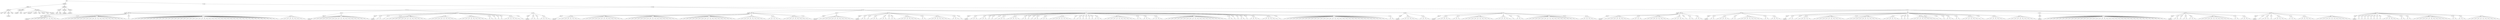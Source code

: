 digraph Tree {
	"t0" [label = "TEI"];
	"t1" [label = "teiHeader"];
	"t2" [label = "fileDesc"];
	"t3" [label = "titleStmt"];
	"t4" [label = "title"];
	"t5" [label = "title"];
	"t6" [label = "author"];
	"t7" [label = "surname"];
	"t8" [label = "date"];
	"t9" [label = "publicationStmt"];
	"t10" [label = "authority"];
	"t11" [label = "idno"];
	"t12" [label = "sourceDesc"];
	"t13" [label = "genre"];
	"t14" [label = "inspiration"];
	"t15" [label = "structure"];
	"t16" [label = "type"];
	"t17" [label = "periode"];
	"t18" [label = "taille"];
	"t19" [label = "permalien"];
	"t20" [label = "profileDesc"];
	"t21" [label = "creation"];
	"t22" [label = "date"];
	"t23" [label = "date"];
	"t24" [label = "langUsage"];
	"t25" [label = "language"];
	"t26" [label = "textClass"];
	"t27" [label = "keywords"];
	"t28" [label = "term"];
	"t29" [label = "text"];
	"t30" [label = "body"];
	"t31" [label = "div1"];
	"t32" [label = "head"];
	"t33" [label = "div2"];
	"t34" [label = "head"];
	"t35" [label = "listPerson"];
	"t36" [label = "sp"];
	"t37" [label = "l"];
	"t38" [label = "l"];
	"t39" [label = "l"];
	"t40" [label = "l"];
	"t41" [label = "l"];
	"t42" [label = "l"];
	"t43" [label = "l"];
	"t44" [label = "l"];
	"t45" [label = "l"];
	"t46" [label = "l"];
	"t47" [label = "sp"];
	"t48" [label = "l"];
	"t49" [label = "sp"];
	"t50" [label = "l"];
	"t51" [label = "l"];
	"t52" [label = "l"];
	"t53" [label = "l"];
	"t54" [label = "l"];
	"t55" [label = "l"];
	"t56" [label = "l"];
	"t57" [label = "l"];
	"t58" [label = "l"];
	"t59" [label = "l"];
	"t60" [label = "l"];
	"t61" [label = "l"];
	"t62" [label = "l"];
	"t63" [label = "l"];
	"t64" [label = "l"];
	"t65" [label = "l"];
	"t66" [label = "l"];
	"t67" [label = "l"];
	"t68" [label = "l"];
	"t69" [label = "l"];
	"t70" [label = "l"];
	"t71" [label = "sp"];
	"t72" [label = "l"];
	"t73" [label = "sp"];
	"t74" [label = "l"];
	"t75" [label = "l"];
	"t76" [label = "l"];
	"t77" [label = "l"];
	"t78" [label = "l"];
	"t79" [label = "l"];
	"t80" [label = "l"];
	"t81" [label = "l"];
	"t82" [label = "l"];
	"t83" [label = "l"];
	"t84" [label = "l"];
	"t85" [label = "l"];
	"t86" [label = "l"];
	"t87" [label = "l"];
	"t88" [label = "l"];
	"t89" [label = "l"];
	"t90" [label = "l"];
	"t91" [label = "l"];
	"t92" [label = "l"];
	"t93" [label = "l"];
	"t94" [label = "l"];
	"t95" [label = "l"];
	"t96" [label = "l"];
	"t97" [label = "l"];
	"t98" [label = "l"];
	"t99" [label = "l"];
	"t100" [label = "l"];
	"t101" [label = "l"];
	"t102" [label = "l"];
	"t103" [label = "l"];
	"t104" [label = "l"];
	"t105" [label = "l"];
	"t106" [label = "l"];
	"t107" [label = "l"];
	"t108" [label = "l"];
	"t109" [label = "l"];
	"t110" [label = "l"];
	"t111" [label = "l"];
	"t112" [label = "l"];
	"t113" [label = "l"];
	"t114" [label = "l"];
	"t115" [label = "l"];
	"t116" [label = "l"];
	"t117" [label = "l"];
	"t118" [label = "l"];
	"t119" [label = "l"];
	"t120" [label = "l"];
	"t121" [label = "l"];
	"t122" [label = "l"];
	"t123" [label = "sp"];
	"t124" [label = "l"];
	"t125" [label = "l"];
	"t126" [label = "l"];
	"t127" [label = "l"];
	"t128" [label = "l"];
	"t129" [label = "l"];
	"t130" [label = "l"];
	"t131" [label = "l"];
	"t132" [label = "l"];
	"t133" [label = "div2"];
	"t134" [label = "head"];
	"t135" [label = "listPerson"];
	"t136" [label = "sp"];
	"t137" [label = "l"];
	"t138" [label = "l"];
	"t139" [label = "l"];
	"t140" [label = "l"];
	"t141" [label = "l"];
	"t142" [label = "l"];
	"t143" [label = "l"];
	"t144" [label = "l"];
	"t145" [label = "l"];
	"t146" [label = "l"];
	"t147" [label = "l"];
	"t148" [label = "l"];
	"t149" [label = "l"];
	"t150" [label = "l"];
	"t151" [label = "l"];
	"t152" [label = "l"];
	"t153" [label = "l"];
	"t154" [label = "l"];
	"t155" [label = "l"];
	"t156" [label = "div2"];
	"t157" [label = "head"];
	"t158" [label = "listPerson"];
	"t159" [label = "sp"];
	"t160" [label = "l"];
	"t161" [label = "l"];
	"t162" [label = "sp"];
	"t163" [label = "l"];
	"t164" [label = "sp"];
	"t165" [label = "l"];
	"t166" [label = "sp"];
	"t167" [label = "l"];
	"t168" [label = "l"];
	"t169" [label = "l"];
	"t170" [label = "l"];
	"t171" [label = "l"];
	"t172" [label = "l"];
	"t173" [label = "l"];
	"t174" [label = "l"];
	"t175" [label = "l"];
	"t176" [label = "l"];
	"t177" [label = "l"];
	"t178" [label = "l"];
	"t179" [label = "l"];
	"t180" [label = "sp"];
	"t181" [label = "l"];
	"t182" [label = "l"];
	"t183" [label = "l"];
	"t184" [label = "l"];
	"t185" [label = "l"];
	"t186" [label = "l"];
	"t187" [label = "l"];
	"t188" [label = "l"];
	"t189" [label = "l"];
	"t190" [label = "l"];
	"t191" [label = "sp"];
	"t192" [label = "l"];
	"t193" [label = "l"];
	"t194" [label = "l"];
	"t195" [label = "l"];
	"t196" [label = "l"];
	"t197" [label = "l"];
	"t198" [label = "l"];
	"t199" [label = "l"];
	"t200" [label = "l"];
	"t201" [label = "l"];
	"t202" [label = "sp"];
	"t203" [label = "l"];
	"t204" [label = "l"];
	"t205" [label = "sp"];
	"t206" [label = "l"];
	"t207" [label = "sp"];
	"t208" [label = "l"];
	"t209" [label = "sp"];
	"t210" [label = "l"];
	"t211" [label = "sp"];
	"t212" [label = "l"];
	"t213" [label = "l"];
	"t214" [label = "l"];
	"t215" [label = "l"];
	"t216" [label = "l"];
	"t217" [label = "l"];
	"t218" [label = "sp"];
	"t219" [label = "l"];
	"t220" [label = "div2"];
	"t221" [label = "head"];
	"t222" [label = "listPerson"];
	"t223" [label = "sp"];
	"t224" [label = "l"];
	"t225" [label = "l"];
	"t226" [label = "sp"];
	"t227" [label = "l"];
	"t228" [label = "sp"];
	"t229" [label = "l"];
	"t230" [label = "l"];
	"t231" [label = "l"];
	"t232" [label = "l"];
	"t233" [label = "div1"];
	"t234" [label = "head"];
	"t235" [label = "div2"];
	"t236" [label = "head"];
	"t237" [label = "listPerson"];
	"t238" [label = "sp"];
	"t239" [label = "l"];
	"t240" [label = "l"];
	"t241" [label = "l"];
	"t242" [label = "l"];
	"t243" [label = "l"];
	"t244" [label = "l"];
	"t245" [label = "l"];
	"t246" [label = "l"];
	"t247" [label = "sp"];
	"t248" [label = "l"];
	"t249" [label = "l"];
	"t250" [label = "l"];
	"t251" [label = "l"];
	"t252" [label = "l"];
	"t253" [label = "l"];
	"t254" [label = "l"];
	"t255" [label = "l"];
	"t256" [label = "l"];
	"t257" [label = "l"];
	"t258" [label = "l"];
	"t259" [label = "l"];
	"t260" [label = "l"];
	"t261" [label = "l"];
	"t262" [label = "sp"];
	"t263" [label = "l"];
	"t264" [label = "l"];
	"t265" [label = "l"];
	"t266" [label = "l"];
	"t267" [label = "l"];
	"t268" [label = "l"];
	"t269" [label = "l"];
	"t270" [label = "l"];
	"t271" [label = "l"];
	"t272" [label = "l"];
	"t273" [label = "l"];
	"t274" [label = "l"];
	"t275" [label = "l"];
	"t276" [label = "l"];
	"t277" [label = "l"];
	"t278" [label = "l"];
	"t279" [label = "l"];
	"t280" [label = "l"];
	"t281" [label = "sp"];
	"t282" [label = "l"];
	"t283" [label = "l"];
	"t284" [label = "l"];
	"t285" [label = "l"];
	"t286" [label = "l"];
	"t287" [label = "l"];
	"t288" [label = "l"];
	"t289" [label = "l"];
	"t290" [label = "l"];
	"t291" [label = "l"];
	"t292" [label = "l"];
	"t293" [label = "l"];
	"t294" [label = "l"];
	"t295" [label = "l"];
	"t296" [label = "l"];
	"t297" [label = "l"];
	"t298" [label = "l"];
	"t299" [label = "l"];
	"t300" [label = "l"];
	"t301" [label = "sp"];
	"t302" [label = "l"];
	"t303" [label = "l"];
	"t304" [label = "l"];
	"t305" [label = "l"];
	"t306" [label = "l"];
	"t307" [label = "l"];
	"t308" [label = "l"];
	"t309" [label = "l"];
	"t310" [label = "l"];
	"t311" [label = "l"];
	"t312" [label = "sp"];
	"t313" [label = "l"];
	"t314" [label = "l"];
	"t315" [label = "l"];
	"t316" [label = "l"];
	"t317" [label = "l"];
	"t318" [label = "sp"];
	"t319" [label = "l"];
	"t320" [label = "l"];
	"t321" [label = "l"];
	"t322" [label = "l"];
	"t323" [label = "l"];
	"t324" [label = "l"];
	"t325" [label = "l"];
	"t326" [label = "l"];
	"t327" [label = "l"];
	"t328" [label = "sp"];
	"t329" [label = "l"];
	"t330" [label = "div2"];
	"t331" [label = "head"];
	"t332" [label = "listPerson"];
	"t333" [label = "sp"];
	"t334" [label = "l"];
	"t335" [label = "l"];
	"t336" [label = "l"];
	"t337" [label = "l"];
	"t338" [label = "l"];
	"t339" [label = "l"];
	"t340" [label = "l"];
	"t341" [label = "l"];
	"t342" [label = "l"];
	"t343" [label = "l"];
	"t344" [label = "l"];
	"t345" [label = "l"];
	"t346" [label = "div2"];
	"t347" [label = "head"];
	"t348" [label = "listPerson"];
	"t349" [label = "sp"];
	"t350" [label = "l"];
	"t351" [label = "l"];
	"t352" [label = "sp"];
	"t353" [label = "l"];
	"t354" [label = "sp"];
	"t355" [label = "l"];
	"t356" [label = "l"];
	"t357" [label = "l"];
	"t358" [label = "sp"];
	"t359" [label = "l"];
	"t360" [label = "l"];
	"t361" [label = "l"];
	"t362" [label = "sp"];
	"t363" [label = "l"];
	"t364" [label = "sp"];
	"t365" [label = "l"];
	"t366" [label = "l"];
	"t367" [label = "sp"];
	"t368" [label = "l"];
	"t369" [label = "l"];
	"t370" [label = "l"];
	"t371" [label = "l"];
	"t372" [label = "l"];
	"t373" [label = "l"];
	"t374" [label = "l"];
	"t375" [label = "l"];
	"t376" [label = "sp"];
	"t377" [label = "l"];
	"t378" [label = "l"];
	"t379" [label = "sp"];
	"t380" [label = "l"];
	"t381" [label = "l"];
	"t382" [label = "l"];
	"t383" [label = "l"];
	"t384" [label = "l"];
	"t385" [label = "l"];
	"t386" [label = "l"];
	"t387" [label = "l"];
	"t388" [label = "sp"];
	"t389" [label = "l"];
	"t390" [label = "l"];
	"t391" [label = "l"];
	"t392" [label = "sp"];
	"t393" [label = "l"];
	"t394" [label = "div2"];
	"t395" [label = "head"];
	"t396" [label = "listPerson"];
	"t397" [label = "sp"];
	"t398" [label = "l"];
	"t399" [label = "l"];
	"t400" [label = "l"];
	"t401" [label = "sp"];
	"t402" [label = "l"];
	"t403" [label = "l"];
	"t404" [label = "l"];
	"t405" [label = "sp"];
	"t406" [label = "l"];
	"t407" [label = "sp"];
	"t408" [label = "l"];
	"t409" [label = "sp"];
	"t410" [label = "l"];
	"t411" [label = "sp"];
	"t412" [label = "l"];
	"t413" [label = "l"];
	"t414" [label = "l"];
	"t415" [label = "sp"];
	"t416" [label = "l"];
	"t417" [label = "l"];
	"t418" [label = "l"];
	"t419" [label = "l"];
	"t420" [label = "l"];
	"t421" [label = "sp"];
	"t422" [label = "l"];
	"t423" [label = "l"];
	"t424" [label = "sp"];
	"t425" [label = "l"];
	"t426" [label = "sp"];
	"t427" [label = "l"];
	"t428" [label = "sp"];
	"t429" [label = "l"];
	"t430" [label = "l"];
	"t431" [label = "sp"];
	"t432" [label = "l"];
	"t433" [label = "l"];
	"t434" [label = "l"];
	"t435" [label = "sp"];
	"t436" [label = "l"];
	"t437" [label = "l"];
	"t438" [label = "l"];
	"t439" [label = "l"];
	"t440" [label = "l"];
	"t441" [label = "l"];
	"t442" [label = "l"];
	"t443" [label = "l"];
	"t444" [label = "sp"];
	"t445" [label = "l"];
	"t446" [label = "sp"];
	"t447" [label = "l"];
	"t448" [label = "l"];
	"t449" [label = "sp"];
	"t450" [label = "l"];
	"t451" [label = "sp"];
	"t452" [label = "l"];
	"t453" [label = "sp"];
	"t454" [label = "l"];
	"t455" [label = "sp"];
	"t456" [label = "l"];
	"t457" [label = "sp"];
	"t458" [label = "l"];
	"t459" [label = "l"];
	"t460" [label = "l"];
	"t461" [label = "sp"];
	"t462" [label = "l"];
	"t463" [label = "l"];
	"t464" [label = "l"];
	"t465" [label = "l"];
	"t466" [label = "l"];
	"t467" [label = "l"];
	"t468" [label = "l"];
	"t469" [label = "l"];
	"t470" [label = "l"];
	"t471" [label = "l"];
	"t472" [label = "l"];
	"t473" [label = "sp"];
	"t474" [label = "l"];
	"t475" [label = "l"];
	"t476" [label = "sp"];
	"t477" [label = "l"];
	"t478" [label = "l"];
	"t479" [label = "l"];
	"t480" [label = "sp"];
	"t481" [label = "l"];
	"t482" [label = "l"];
	"t483" [label = "l"];
	"t484" [label = "l"];
	"t485" [label = "sp"];
	"t486" [label = "l"];
	"t487" [label = "l"];
	"t488" [label = "l"];
	"t489" [label = "l"];
	"t490" [label = "l"];
	"t491" [label = "l"];
	"t492" [label = "l"];
	"t493" [label = "l"];
	"t494" [label = "l"];
	"t495" [label = "l"];
	"t496" [label = "l"];
	"t497" [label = "l"];
	"t498" [label = "l"];
	"t499" [label = "l"];
	"t500" [label = "l"];
	"t501" [label = "l"];
	"t502" [label = "l"];
	"t503" [label = "l"];
	"t504" [label = "l"];
	"t505" [label = "l"];
	"t506" [label = "l"];
	"t507" [label = "sp"];
	"t508" [label = "l"];
	"t509" [label = "l"];
	"t510" [label = "sp"];
	"t511" [label = "l"];
	"t512" [label = "sp"];
	"t513" [label = "l"];
	"t514" [label = "sp"];
	"t515" [label = "l"];
	"t516" [label = "l"];
	"t517" [label = "sp"];
	"t518" [label = "l"];
	"t519" [label = "sp"];
	"t520" [label = "l"];
	"t521" [label = "l"];
	"t522" [label = "l"];
	"t523" [label = "l"];
	"t524" [label = "sp"];
	"t525" [label = "l"];
	"t526" [label = "l"];
	"t527" [label = "l"];
	"t528" [label = "l"];
	"t529" [label = "l"];
	"t530" [label = "l"];
	"t531" [label = "sp"];
	"t532" [label = "l"];
	"t533" [label = "sp"];
	"t534" [label = "l"];
	"t535" [label = "l"];
	"t536" [label = "l"];
	"t537" [label = "l"];
	"t538" [label = "l"];
	"t539" [label = "l"];
	"t540" [label = "l"];
	"t541" [label = "l"];
	"t542" [label = "l"];
	"t543" [label = "l"];
	"t544" [label = "l"];
	"t545" [label = "l"];
	"t546" [label = "l"];
	"t547" [label = "l"];
	"t548" [label = "l"];
	"t549" [label = "l"];
	"t550" [label = "l"];
	"t551" [label = "l"];
	"t552" [label = "l"];
	"t553" [label = "l"];
	"t554" [label = "l"];
	"t555" [label = "l"];
	"t556" [label = "l"];
	"t557" [label = "l"];
	"t558" [label = "l"];
	"t559" [label = "l"];
	"t560" [label = "l"];
	"t561" [label = "l"];
	"t562" [label = "l"];
	"t563" [label = "l"];
	"t564" [label = "l"];
	"t565" [label = "l"];
	"t566" [label = "l"];
	"t567" [label = "l"];
	"t568" [label = "l"];
	"t569" [label = "sp"];
	"t570" [label = "l"];
	"t571" [label = "l"];
	"t572" [label = "div2"];
	"t573" [label = "head"];
	"t574" [label = "listPerson"];
	"t575" [label = "sp"];
	"t576" [label = "l"];
	"t577" [label = "l"];
	"t578" [label = "l"];
	"t579" [label = "l"];
	"t580" [label = "l"];
	"t581" [label = "l"];
	"t582" [label = "sp"];
	"t583" [label = "l"];
	"t584" [label = "l"];
	"t585" [label = "l"];
	"t586" [label = "l"];
	"t587" [label = "div2"];
	"t588" [label = "head"];
	"t589" [label = "listPerson"];
	"t590" [label = "sp"];
	"t591" [label = "l"];
	"t592" [label = "l"];
	"t593" [label = "l"];
	"t594" [label = "l"];
	"t595" [label = "l"];
	"t596" [label = "sp"];
	"t597" [label = "l"];
	"t598" [label = "l"];
	"t599" [label = "l"];
	"t600" [label = "sp"];
	"t601" [label = "l"];
	"t602" [label = "l"];
	"t603" [label = "l"];
	"t604" [label = "l"];
	"t605" [label = "l"];
	"t606" [label = "l"];
	"t607" [label = "l"];
	"t608" [label = "l"];
	"t609" [label = "l"];
	"t610" [label = "l"];
	"t611" [label = "l"];
	"t612" [label = "sp"];
	"t613" [label = "l"];
	"t614" [label = "l"];
	"t615" [label = "l"];
	"t616" [label = "l"];
	"t617" [label = "l"];
	"t618" [label = "l"];
	"t619" [label = "sp"];
	"t620" [label = "l"];
	"t621" [label = "sp"];
	"t622" [label = "l"];
	"t623" [label = "l"];
	"t624" [label = "l"];
	"t625" [label = "sp"];
	"t626" [label = "l"];
	"t627" [label = "l"];
	"t628" [label = "l"];
	"t629" [label = "l"];
	"t630" [label = "l"];
	"t631" [label = "l"];
	"t632" [label = "l"];
	"t633" [label = "l"];
	"t634" [label = "l"];
	"t635" [label = "l"];
	"t636" [label = "l"];
	"t637" [label = "l"];
	"t638" [label = "l"];
	"t639" [label = "l"];
	"t640" [label = "l"];
	"t641" [label = "l"];
	"t642" [label = "l"];
	"t643" [label = "sp"];
	"t644" [label = "l"];
	"t645" [label = "sp"];
	"t646" [label = "l"];
	"t647" [label = "l"];
	"t648" [label = "l"];
	"t649" [label = "l"];
	"t650" [label = "l"];
	"t651" [label = "l"];
	"t652" [label = "div1"];
	"t653" [label = "head"];
	"t654" [label = "div2"];
	"t655" [label = "head"];
	"t656" [label = "listPerson"];
	"t657" [label = "sp"];
	"t658" [label = "l"];
	"t659" [label = "l"];
	"t660" [label = "l"];
	"t661" [label = "l"];
	"t662" [label = "l"];
	"t663" [label = "l"];
	"t664" [label = "l"];
	"t665" [label = "l"];
	"t666" [label = "l"];
	"t667" [label = "sp"];
	"t668" [label = "l"];
	"t669" [label = "l"];
	"t670" [label = "l"];
	"t671" [label = "l"];
	"t672" [label = "sp"];
	"t673" [label = "l"];
	"t674" [label = "l"];
	"t675" [label = "l"];
	"t676" [label = "l"];
	"t677" [label = "l"];
	"t678" [label = "l"];
	"t679" [label = "l"];
	"t680" [label = "l"];
	"t681" [label = "l"];
	"t682" [label = "sp"];
	"t683" [label = "l"];
	"t684" [label = "l"];
	"t685" [label = "l"];
	"t686" [label = "l"];
	"t687" [label = "l"];
	"t688" [label = "sp"];
	"t689" [label = "l"];
	"t690" [label = "sp"];
	"t691" [label = "l"];
	"t692" [label = "l"];
	"t693" [label = "sp"];
	"t694" [label = "l"];
	"t695" [label = "l"];
	"t696" [label = "l"];
	"t697" [label = "div2"];
	"t698" [label = "head"];
	"t699" [label = "listPerson"];
	"t700" [label = "sp"];
	"t701" [label = "l"];
	"t702" [label = "l"];
	"t703" [label = "sp"];
	"t704" [label = "l"];
	"t705" [label = "l"];
	"t706" [label = "l"];
	"t707" [label = "l"];
	"t708" [label = "l"];
	"t709" [label = "sp"];
	"t710" [label = "l"];
	"t711" [label = "l"];
	"t712" [label = "sp"];
	"t713" [label = "l"];
	"t714" [label = "l"];
	"t715" [label = "l"];
	"t716" [label = "l"];
	"t717" [label = "l"];
	"t718" [label = "l"];
	"t719" [label = "l"];
	"t720" [label = "l"];
	"t721" [label = "l"];
	"t722" [label = "sp"];
	"t723" [label = "l"];
	"t724" [label = "l"];
	"t725" [label = "sp"];
	"t726" [label = "l"];
	"t727" [label = "l"];
	"t728" [label = "l"];
	"t729" [label = "l"];
	"t730" [label = "div2"];
	"t731" [label = "head"];
	"t732" [label = "listPerson"];
	"t733" [label = "sp"];
	"t734" [label = "l"];
	"t735" [label = "l"];
	"t736" [label = "sp"];
	"t737" [label = "l"];
	"t738" [label = "sp"];
	"t739" [label = "l"];
	"t740" [label = "l"];
	"t741" [label = "l"];
	"t742" [label = "l"];
	"t743" [label = "l"];
	"t744" [label = "sp"];
	"t745" [label = "l"];
	"t746" [label = "l"];
	"t747" [label = "l"];
	"t748" [label = "l"];
	"t749" [label = "l"];
	"t750" [label = "l"];
	"t751" [label = "l"];
	"t752" [label = "l"];
	"t753" [label = "l"];
	"t754" [label = "l"];
	"t755" [label = "l"];
	"t756" [label = "sp"];
	"t757" [label = "l"];
	"t758" [label = "sp"];
	"t759" [label = "l"];
	"t760" [label = "l"];
	"t761" [label = "l"];
	"t762" [label = "l"];
	"t763" [label = "l"];
	"t764" [label = "l"];
	"t765" [label = "l"];
	"t766" [label = "l"];
	"t767" [label = "l"];
	"t768" [label = "l"];
	"t769" [label = "l"];
	"t770" [label = "sp"];
	"t771" [label = "l"];
	"t772" [label = "l"];
	"t773" [label = "l"];
	"t774" [label = "l"];
	"t775" [label = "l"];
	"t776" [label = "l"];
	"t777" [label = "sp"];
	"t778" [label = "l"];
	"t779" [label = "sp"];
	"t780" [label = "l"];
	"t781" [label = "sp"];
	"t782" [label = "l"];
	"t783" [label = "sp"];
	"t784" [label = "l"];
	"t785" [label = "l"];
	"t786" [label = "l"];
	"t787" [label = "l"];
	"t788" [label = "l"];
	"t789" [label = "l"];
	"t790" [label = "l"];
	"t791" [label = "l"];
	"t792" [label = "l"];
	"t793" [label = "sp"];
	"t794" [label = "l"];
	"t795" [label = "sp"];
	"t796" [label = "l"];
	"t797" [label = "sp"];
	"t798" [label = "l"];
	"t799" [label = "sp"];
	"t800" [label = "l"];
	"t801" [label = "l"];
	"t802" [label = "l"];
	"t803" [label = "sp"];
	"t804" [label = "l"];
	"t805" [label = "l"];
	"t806" [label = "sp"];
	"t807" [label = "l"];
	"t808" [label = "l"];
	"t809" [label = "l"];
	"t810" [label = "l"];
	"t811" [label = "l"];
	"t812" [label = "l"];
	"t813" [label = "l"];
	"t814" [label = "sp"];
	"t815" [label = "l"];
	"t816" [label = "sp"];
	"t817" [label = "l"];
	"t818" [label = "l"];
	"t819" [label = "l"];
	"t820" [label = "l"];
	"t821" [label = "l"];
	"t822" [label = "l"];
	"t823" [label = "l"];
	"t824" [label = "sp"];
	"t825" [label = "l"];
	"t826" [label = "l"];
	"t827" [label = "l"];
	"t828" [label = "l"];
	"t829" [label = "l"];
	"t830" [label = "l"];
	"t831" [label = "l"];
	"t832" [label = "l"];
	"t833" [label = "l"];
	"t834" [label = "l"];
	"t835" [label = "div2"];
	"t836" [label = "head"];
	"t837" [label = "listPerson"];
	"t838" [label = "sp"];
	"t839" [label = "l"];
	"t840" [label = "l"];
	"t841" [label = "l"];
	"t842" [label = "l"];
	"t843" [label = "l"];
	"t844" [label = "l"];
	"t845" [label = "l"];
	"t846" [label = "l"];
	"t847" [label = "l"];
	"t848" [label = "l"];
	"t849" [label = "l"];
	"t850" [label = "l"];
	"t851" [label = "l"];
	"t852" [label = "l"];
	"t853" [label = "l"];
	"t854" [label = "l"];
	"t855" [label = "l"];
	"t856" [label = "l"];
	"t857" [label = "l"];
	"t858" [label = "l"];
	"t859" [label = "l"];
	"t860" [label = "l"];
	"t861" [label = "l"];
	"t862" [label = "l"];
	"t863" [label = "l"];
	"t864" [label = "l"];
	"t865" [label = "l"];
	"t866" [label = "l"];
	"t867" [label = "l"];
	"t868" [label = "l"];
	"t869" [label = "l"];
	"t870" [label = "l"];
	"t871" [label = "l"];
	"t872" [label = "l"];
	"t873" [label = "l"];
	"t874" [label = "l"];
	"t875" [label = "l"];
	"t876" [label = "l"];
	"t877" [label = "l"];
	"t878" [label = "l"];
	"t879" [label = "l"];
	"t880" [label = "div2"];
	"t881" [label = "head"];
	"t882" [label = "listPerson"];
	"t883" [label = "sp"];
	"t884" [label = "l"];
	"t885" [label = "l"];
	"t886" [label = "sp"];
	"t887" [label = "l"];
	"t888" [label = "sp"];
	"t889" [label = "l"];
	"t890" [label = "l"];
	"t891" [label = "sp"];
	"t892" [label = "l"];
	"t893" [label = "l"];
	"t894" [label = "l"];
	"t895" [label = "sp"];
	"t896" [label = "l"];
	"t897" [label = "l"];
	"t898" [label = "l"];
	"t899" [label = "l"];
	"t900" [label = "l"];
	"t901" [label = "l"];
	"t902" [label = "l"];
	"t903" [label = "l"];
	"t904" [label = "l"];
	"t905" [label = "l"];
	"t906" [label = "l"];
	"t907" [label = "l"];
	"t908" [label = "sp"];
	"t909" [label = "l"];
	"t910" [label = "l"];
	"t911" [label = "sp"];
	"t912" [label = "l"];
	"t913" [label = "l"];
	"t914" [label = "l"];
	"t915" [label = "l"];
	"t916" [label = "div2"];
	"t917" [label = "head"];
	"t918" [label = "listPerson"];
	"t919" [label = "sp"];
	"t920" [label = "l"];
	"t921" [label = "sp"];
	"t922" [label = "l"];
	"t923" [label = "l"];
	"t924" [label = "l"];
	"t925" [label = "sp"];
	"t926" [label = "l"];
	"t927" [label = "sp"];
	"t928" [label = "l"];
	"t929" [label = "l"];
	"t930" [label = "l"];
	"t931" [label = "l"];
	"t932" [label = "l"];
	"t933" [label = "sp"];
	"t934" [label = "l"];
	"t935" [label = "l"];
	"t936" [label = "l"];
	"t937" [label = "sp"];
	"t938" [label = "l"];
	"t939" [label = "l"];
	"t940" [label = "l"];
	"t941" [label = "l"];
	"t942" [label = "l"];
	"t943" [label = "l"];
	"t944" [label = "sp"];
	"t945" [label = "l"];
	"t946" [label = "l"];
	"t947" [label = "l"];
	"t948" [label = "l"];
	"t949" [label = "l"];
	"t950" [label = "l"];
	"t951" [label = "l"];
	"t952" [label = "l"];
	"t953" [label = "l"];
	"t954" [label = "l"];
	"t955" [label = "l"];
	"t956" [label = "l"];
	"t957" [label = "div2"];
	"t958" [label = "head"];
	"t959" [label = "listPerson"];
	"t960" [label = "sp"];
	"t961" [label = "l"];
	"t962" [label = "sp"];
	"t963" [label = "l"];
	"t964" [label = "sp"];
	"t965" [label = "l"];
	"t966" [label = "sp"];
	"t967" [label = "l"];
	"t968" [label = "sp"];
	"t969" [label = "l"];
	"t970" [label = "sp"];
	"t971" [label = "l"];
	"t972" [label = "sp"];
	"t973" [label = "l"];
	"t974" [label = "sp"];
	"t975" [label = "l"];
	"t976" [label = "sp"];
	"t977" [label = "l"];
	"t978" [label = "l"];
	"t979" [label = "l"];
	"t980" [label = "l"];
	"t981" [label = "l"];
	"t982" [label = "l"];
	"t983" [label = "sp"];
	"t984" [label = "l"];
	"t985" [label = "l"];
	"t986" [label = "sp"];
	"t987" [label = "l"];
	"t988" [label = "l"];
	"t989" [label = "sp"];
	"t990" [label = "l"];
	"t991" [label = "l"];
	"t992" [label = "l"];
	"t993" [label = "l"];
	"t994" [label = "l"];
	"t995" [label = "l"];
	"t996" [label = "l"];
	"t997" [label = "l"];
	"t998" [label = "l"];
	"t999" [label = "l"];
	"t1000" [label = "l"];
	"t1001" [label = "l"];
	"t1002" [label = "l"];
	"t1003" [label = "sp"];
	"t1004" [label = "l"];
	"t1005" [label = "l"];
	"t1006" [label = "sp"];
	"t1007" [label = "l"];
	"t1008" [label = "l"];
	"t1009" [label = "l"];
	"t1010" [label = "sp"];
	"t1011" [label = "l"];
	"t1012" [label = "l"];
	"t1013" [label = "l"];
	"t1014" [label = "l"];
	"t1015" [label = "l"];
	"t1016" [label = "l"];
	"t1017" [label = "l"];
	"t1018" [label = "l"];
	"t1019" [label = "l"];
	"t1020" [label = "l"];
	"t1021" [label = "l"];
	"t0" -> "t1";
	"t1" -> "t2";
	"t2" -> "t3";
	"t3" -> "t4";
	"t3" -> "t5";
	"t3" -> "t6";
	"t6" -> "t7";
	"t3" -> "t8";
	"t2" -> "t9";
	"t9" -> "t10";
	"t9" -> "t11";
	"t2" -> "t12";
	"t12" -> "t13";
	"t12" -> "t14";
	"t12" -> "t15";
	"t12" -> "t16";
	"t12" -> "t17";
	"t12" -> "t18";
	"t12" -> "t19";
	"t1" -> "t20";
	"t20" -> "t21";
	"t21" -> "t22";
	"t21" -> "t23";
	"t20" -> "t24";
	"t24" -> "t25";
	"t20" -> "t26";
	"t26" -> "t27";
	"t27" -> "t28";
	"t0" -> "t29";
	"t29" -> "t30";
	"t30" -> "t31";
	"t31" -> "t32";
	"t31" -> "t33";
	"t33" -> "t34";
	"t34" -> "t35";
	"t33" -> "t36";
	"t36" -> "t37";
	"t36" -> "t38";
	"t36" -> "t39";
	"t36" -> "t40";
	"t36" -> "t41";
	"t36" -> "t42";
	"t36" -> "t43";
	"t36" -> "t44";
	"t36" -> "t45";
	"t36" -> "t46";
	"t33" -> "t47";
	"t47" -> "t48";
	"t33" -> "t49";
	"t49" -> "t50";
	"t49" -> "t51";
	"t49" -> "t52";
	"t49" -> "t53";
	"t49" -> "t54";
	"t49" -> "t55";
	"t49" -> "t56";
	"t49" -> "t57";
	"t49" -> "t58";
	"t49" -> "t59";
	"t49" -> "t60";
	"t49" -> "t61";
	"t49" -> "t62";
	"t49" -> "t63";
	"t49" -> "t64";
	"t49" -> "t65";
	"t49" -> "t66";
	"t49" -> "t67";
	"t49" -> "t68";
	"t49" -> "t69";
	"t49" -> "t70";
	"t33" -> "t71";
	"t71" -> "t72";
	"t33" -> "t73";
	"t73" -> "t74";
	"t73" -> "t75";
	"t73" -> "t76";
	"t73" -> "t77";
	"t73" -> "t78";
	"t73" -> "t79";
	"t73" -> "t80";
	"t73" -> "t81";
	"t73" -> "t82";
	"t73" -> "t83";
	"t73" -> "t84";
	"t73" -> "t85";
	"t73" -> "t86";
	"t73" -> "t87";
	"t73" -> "t88";
	"t73" -> "t89";
	"t73" -> "t90";
	"t73" -> "t91";
	"t73" -> "t92";
	"t73" -> "t93";
	"t73" -> "t94";
	"t73" -> "t95";
	"t73" -> "t96";
	"t73" -> "t97";
	"t73" -> "t98";
	"t73" -> "t99";
	"t73" -> "t100";
	"t73" -> "t101";
	"t73" -> "t102";
	"t73" -> "t103";
	"t73" -> "t104";
	"t73" -> "t105";
	"t73" -> "t106";
	"t73" -> "t107";
	"t73" -> "t108";
	"t73" -> "t109";
	"t73" -> "t110";
	"t73" -> "t111";
	"t73" -> "t112";
	"t73" -> "t113";
	"t73" -> "t114";
	"t73" -> "t115";
	"t73" -> "t116";
	"t73" -> "t117";
	"t73" -> "t118";
	"t73" -> "t119";
	"t73" -> "t120";
	"t73" -> "t121";
	"t73" -> "t122";
	"t33" -> "t123";
	"t123" -> "t124";
	"t123" -> "t125";
	"t123" -> "t126";
	"t123" -> "t127";
	"t123" -> "t128";
	"t123" -> "t129";
	"t123" -> "t130";
	"t123" -> "t131";
	"t123" -> "t132";
	"t31" -> "t133";
	"t133" -> "t134";
	"t134" -> "t135";
	"t133" -> "t136";
	"t136" -> "t137";
	"t136" -> "t138";
	"t136" -> "t139";
	"t136" -> "t140";
	"t136" -> "t141";
	"t136" -> "t142";
	"t136" -> "t143";
	"t136" -> "t144";
	"t136" -> "t145";
	"t136" -> "t146";
	"t136" -> "t147";
	"t136" -> "t148";
	"t136" -> "t149";
	"t136" -> "t150";
	"t136" -> "t151";
	"t136" -> "t152";
	"t136" -> "t153";
	"t136" -> "t154";
	"t136" -> "t155";
	"t31" -> "t156";
	"t156" -> "t157";
	"t157" -> "t158";
	"t156" -> "t159";
	"t159" -> "t160";
	"t159" -> "t161";
	"t156" -> "t162";
	"t162" -> "t163";
	"t156" -> "t164";
	"t164" -> "t165";
	"t156" -> "t166";
	"t166" -> "t167";
	"t166" -> "t168";
	"t166" -> "t169";
	"t166" -> "t170";
	"t166" -> "t171";
	"t166" -> "t172";
	"t166" -> "t173";
	"t166" -> "t174";
	"t166" -> "t175";
	"t166" -> "t176";
	"t166" -> "t177";
	"t166" -> "t178";
	"t166" -> "t179";
	"t156" -> "t180";
	"t180" -> "t181";
	"t180" -> "t182";
	"t180" -> "t183";
	"t180" -> "t184";
	"t180" -> "t185";
	"t180" -> "t186";
	"t180" -> "t187";
	"t180" -> "t188";
	"t180" -> "t189";
	"t180" -> "t190";
	"t156" -> "t191";
	"t191" -> "t192";
	"t191" -> "t193";
	"t191" -> "t194";
	"t191" -> "t195";
	"t191" -> "t196";
	"t191" -> "t197";
	"t191" -> "t198";
	"t191" -> "t199";
	"t191" -> "t200";
	"t191" -> "t201";
	"t156" -> "t202";
	"t202" -> "t203";
	"t202" -> "t204";
	"t156" -> "t205";
	"t205" -> "t206";
	"t156" -> "t207";
	"t207" -> "t208";
	"t156" -> "t209";
	"t209" -> "t210";
	"t156" -> "t211";
	"t211" -> "t212";
	"t211" -> "t213";
	"t211" -> "t214";
	"t211" -> "t215";
	"t211" -> "t216";
	"t211" -> "t217";
	"t156" -> "t218";
	"t218" -> "t219";
	"t31" -> "t220";
	"t220" -> "t221";
	"t221" -> "t222";
	"t220" -> "t223";
	"t223" -> "t224";
	"t223" -> "t225";
	"t220" -> "t226";
	"t226" -> "t227";
	"t220" -> "t228";
	"t228" -> "t229";
	"t228" -> "t230";
	"t228" -> "t231";
	"t228" -> "t232";
	"t30" -> "t233";
	"t233" -> "t234";
	"t233" -> "t235";
	"t235" -> "t236";
	"t236" -> "t237";
	"t235" -> "t238";
	"t238" -> "t239";
	"t238" -> "t240";
	"t238" -> "t241";
	"t238" -> "t242";
	"t238" -> "t243";
	"t238" -> "t244";
	"t238" -> "t245";
	"t238" -> "t246";
	"t235" -> "t247";
	"t247" -> "t248";
	"t247" -> "t249";
	"t247" -> "t250";
	"t247" -> "t251";
	"t247" -> "t252";
	"t247" -> "t253";
	"t247" -> "t254";
	"t247" -> "t255";
	"t247" -> "t256";
	"t247" -> "t257";
	"t247" -> "t258";
	"t247" -> "t259";
	"t247" -> "t260";
	"t247" -> "t261";
	"t235" -> "t262";
	"t262" -> "t263";
	"t262" -> "t264";
	"t262" -> "t265";
	"t262" -> "t266";
	"t262" -> "t267";
	"t262" -> "t268";
	"t262" -> "t269";
	"t262" -> "t270";
	"t262" -> "t271";
	"t262" -> "t272";
	"t262" -> "t273";
	"t262" -> "t274";
	"t262" -> "t275";
	"t262" -> "t276";
	"t262" -> "t277";
	"t262" -> "t278";
	"t262" -> "t279";
	"t262" -> "t280";
	"t235" -> "t281";
	"t281" -> "t282";
	"t281" -> "t283";
	"t281" -> "t284";
	"t281" -> "t285";
	"t281" -> "t286";
	"t281" -> "t287";
	"t281" -> "t288";
	"t281" -> "t289";
	"t281" -> "t290";
	"t281" -> "t291";
	"t281" -> "t292";
	"t281" -> "t293";
	"t281" -> "t294";
	"t281" -> "t295";
	"t281" -> "t296";
	"t281" -> "t297";
	"t281" -> "t298";
	"t281" -> "t299";
	"t281" -> "t300";
	"t235" -> "t301";
	"t301" -> "t302";
	"t301" -> "t303";
	"t301" -> "t304";
	"t301" -> "t305";
	"t301" -> "t306";
	"t301" -> "t307";
	"t301" -> "t308";
	"t301" -> "t309";
	"t301" -> "t310";
	"t301" -> "t311";
	"t235" -> "t312";
	"t312" -> "t313";
	"t312" -> "t314";
	"t312" -> "t315";
	"t312" -> "t316";
	"t312" -> "t317";
	"t235" -> "t318";
	"t318" -> "t319";
	"t318" -> "t320";
	"t318" -> "t321";
	"t318" -> "t322";
	"t318" -> "t323";
	"t318" -> "t324";
	"t318" -> "t325";
	"t318" -> "t326";
	"t318" -> "t327";
	"t235" -> "t328";
	"t328" -> "t329";
	"t233" -> "t330";
	"t330" -> "t331";
	"t331" -> "t332";
	"t330" -> "t333";
	"t333" -> "t334";
	"t333" -> "t335";
	"t333" -> "t336";
	"t333" -> "t337";
	"t333" -> "t338";
	"t333" -> "t339";
	"t333" -> "t340";
	"t333" -> "t341";
	"t333" -> "t342";
	"t333" -> "t343";
	"t333" -> "t344";
	"t333" -> "t345";
	"t233" -> "t346";
	"t346" -> "t347";
	"t347" -> "t348";
	"t346" -> "t349";
	"t349" -> "t350";
	"t349" -> "t351";
	"t346" -> "t352";
	"t352" -> "t353";
	"t346" -> "t354";
	"t354" -> "t355";
	"t354" -> "t356";
	"t354" -> "t357";
	"t346" -> "t358";
	"t358" -> "t359";
	"t358" -> "t360";
	"t358" -> "t361";
	"t346" -> "t362";
	"t362" -> "t363";
	"t346" -> "t364";
	"t364" -> "t365";
	"t364" -> "t366";
	"t346" -> "t367";
	"t367" -> "t368";
	"t367" -> "t369";
	"t367" -> "t370";
	"t367" -> "t371";
	"t367" -> "t372";
	"t367" -> "t373";
	"t367" -> "t374";
	"t367" -> "t375";
	"t346" -> "t376";
	"t376" -> "t377";
	"t376" -> "t378";
	"t346" -> "t379";
	"t379" -> "t380";
	"t379" -> "t381";
	"t379" -> "t382";
	"t379" -> "t383";
	"t379" -> "t384";
	"t379" -> "t385";
	"t379" -> "t386";
	"t379" -> "t387";
	"t346" -> "t388";
	"t388" -> "t389";
	"t388" -> "t390";
	"t388" -> "t391";
	"t346" -> "t392";
	"t392" -> "t393";
	"t233" -> "t394";
	"t394" -> "t395";
	"t395" -> "t396";
	"t394" -> "t397";
	"t397" -> "t398";
	"t397" -> "t399";
	"t397" -> "t400";
	"t394" -> "t401";
	"t401" -> "t402";
	"t401" -> "t403";
	"t401" -> "t404";
	"t394" -> "t405";
	"t405" -> "t406";
	"t394" -> "t407";
	"t407" -> "t408";
	"t394" -> "t409";
	"t409" -> "t410";
	"t394" -> "t411";
	"t411" -> "t412";
	"t411" -> "t413";
	"t411" -> "t414";
	"t394" -> "t415";
	"t415" -> "t416";
	"t415" -> "t417";
	"t415" -> "t418";
	"t415" -> "t419";
	"t415" -> "t420";
	"t394" -> "t421";
	"t421" -> "t422";
	"t421" -> "t423";
	"t394" -> "t424";
	"t424" -> "t425";
	"t394" -> "t426";
	"t426" -> "t427";
	"t394" -> "t428";
	"t428" -> "t429";
	"t428" -> "t430";
	"t394" -> "t431";
	"t431" -> "t432";
	"t431" -> "t433";
	"t431" -> "t434";
	"t394" -> "t435";
	"t435" -> "t436";
	"t435" -> "t437";
	"t435" -> "t438";
	"t435" -> "t439";
	"t435" -> "t440";
	"t435" -> "t441";
	"t435" -> "t442";
	"t435" -> "t443";
	"t394" -> "t444";
	"t444" -> "t445";
	"t394" -> "t446";
	"t446" -> "t447";
	"t446" -> "t448";
	"t394" -> "t449";
	"t449" -> "t450";
	"t394" -> "t451";
	"t451" -> "t452";
	"t394" -> "t453";
	"t453" -> "t454";
	"t394" -> "t455";
	"t455" -> "t456";
	"t394" -> "t457";
	"t457" -> "t458";
	"t457" -> "t459";
	"t457" -> "t460";
	"t394" -> "t461";
	"t461" -> "t462";
	"t461" -> "t463";
	"t461" -> "t464";
	"t461" -> "t465";
	"t461" -> "t466";
	"t461" -> "t467";
	"t461" -> "t468";
	"t461" -> "t469";
	"t461" -> "t470";
	"t461" -> "t471";
	"t461" -> "t472";
	"t394" -> "t473";
	"t473" -> "t474";
	"t473" -> "t475";
	"t394" -> "t476";
	"t476" -> "t477";
	"t476" -> "t478";
	"t476" -> "t479";
	"t394" -> "t480";
	"t480" -> "t481";
	"t480" -> "t482";
	"t480" -> "t483";
	"t480" -> "t484";
	"t394" -> "t485";
	"t485" -> "t486";
	"t485" -> "t487";
	"t485" -> "t488";
	"t485" -> "t489";
	"t485" -> "t490";
	"t485" -> "t491";
	"t485" -> "t492";
	"t485" -> "t493";
	"t485" -> "t494";
	"t485" -> "t495";
	"t485" -> "t496";
	"t485" -> "t497";
	"t485" -> "t498";
	"t485" -> "t499";
	"t485" -> "t500";
	"t485" -> "t501";
	"t485" -> "t502";
	"t485" -> "t503";
	"t485" -> "t504";
	"t485" -> "t505";
	"t485" -> "t506";
	"t394" -> "t507";
	"t507" -> "t508";
	"t507" -> "t509";
	"t394" -> "t510";
	"t510" -> "t511";
	"t394" -> "t512";
	"t512" -> "t513";
	"t394" -> "t514";
	"t514" -> "t515";
	"t514" -> "t516";
	"t394" -> "t517";
	"t517" -> "t518";
	"t394" -> "t519";
	"t519" -> "t520";
	"t519" -> "t521";
	"t519" -> "t522";
	"t519" -> "t523";
	"t394" -> "t524";
	"t524" -> "t525";
	"t524" -> "t526";
	"t524" -> "t527";
	"t524" -> "t528";
	"t524" -> "t529";
	"t524" -> "t530";
	"t394" -> "t531";
	"t531" -> "t532";
	"t394" -> "t533";
	"t533" -> "t534";
	"t533" -> "t535";
	"t533" -> "t536";
	"t533" -> "t537";
	"t533" -> "t538";
	"t533" -> "t539";
	"t533" -> "t540";
	"t533" -> "t541";
	"t533" -> "t542";
	"t533" -> "t543";
	"t533" -> "t544";
	"t533" -> "t545";
	"t533" -> "t546";
	"t533" -> "t547";
	"t533" -> "t548";
	"t533" -> "t549";
	"t533" -> "t550";
	"t533" -> "t551";
	"t533" -> "t552";
	"t533" -> "t553";
	"t533" -> "t554";
	"t533" -> "t555";
	"t533" -> "t556";
	"t533" -> "t557";
	"t533" -> "t558";
	"t533" -> "t559";
	"t533" -> "t560";
	"t533" -> "t561";
	"t533" -> "t562";
	"t533" -> "t563";
	"t533" -> "t564";
	"t533" -> "t565";
	"t533" -> "t566";
	"t533" -> "t567";
	"t533" -> "t568";
	"t394" -> "t569";
	"t569" -> "t570";
	"t569" -> "t571";
	"t233" -> "t572";
	"t572" -> "t573";
	"t573" -> "t574";
	"t572" -> "t575";
	"t575" -> "t576";
	"t575" -> "t577";
	"t575" -> "t578";
	"t575" -> "t579";
	"t575" -> "t580";
	"t575" -> "t581";
	"t572" -> "t582";
	"t582" -> "t583";
	"t582" -> "t584";
	"t582" -> "t585";
	"t582" -> "t586";
	"t233" -> "t587";
	"t587" -> "t588";
	"t588" -> "t589";
	"t587" -> "t590";
	"t590" -> "t591";
	"t590" -> "t592";
	"t590" -> "t593";
	"t590" -> "t594";
	"t590" -> "t595";
	"t587" -> "t596";
	"t596" -> "t597";
	"t596" -> "t598";
	"t596" -> "t599";
	"t587" -> "t600";
	"t600" -> "t601";
	"t600" -> "t602";
	"t600" -> "t603";
	"t600" -> "t604";
	"t600" -> "t605";
	"t600" -> "t606";
	"t600" -> "t607";
	"t600" -> "t608";
	"t600" -> "t609";
	"t600" -> "t610";
	"t600" -> "t611";
	"t587" -> "t612";
	"t612" -> "t613";
	"t612" -> "t614";
	"t612" -> "t615";
	"t612" -> "t616";
	"t612" -> "t617";
	"t612" -> "t618";
	"t587" -> "t619";
	"t619" -> "t620";
	"t587" -> "t621";
	"t621" -> "t622";
	"t621" -> "t623";
	"t621" -> "t624";
	"t587" -> "t625";
	"t625" -> "t626";
	"t625" -> "t627";
	"t625" -> "t628";
	"t625" -> "t629";
	"t625" -> "t630";
	"t625" -> "t631";
	"t625" -> "t632";
	"t625" -> "t633";
	"t625" -> "t634";
	"t625" -> "t635";
	"t625" -> "t636";
	"t625" -> "t637";
	"t625" -> "t638";
	"t625" -> "t639";
	"t625" -> "t640";
	"t625" -> "t641";
	"t625" -> "t642";
	"t587" -> "t643";
	"t643" -> "t644";
	"t587" -> "t645";
	"t645" -> "t646";
	"t645" -> "t647";
	"t645" -> "t648";
	"t645" -> "t649";
	"t645" -> "t650";
	"t645" -> "t651";
	"t30" -> "t652";
	"t652" -> "t653";
	"t652" -> "t654";
	"t654" -> "t655";
	"t655" -> "t656";
	"t654" -> "t657";
	"t657" -> "t658";
	"t657" -> "t659";
	"t657" -> "t660";
	"t657" -> "t661";
	"t657" -> "t662";
	"t657" -> "t663";
	"t657" -> "t664";
	"t657" -> "t665";
	"t657" -> "t666";
	"t654" -> "t667";
	"t667" -> "t668";
	"t667" -> "t669";
	"t667" -> "t670";
	"t667" -> "t671";
	"t654" -> "t672";
	"t672" -> "t673";
	"t672" -> "t674";
	"t672" -> "t675";
	"t672" -> "t676";
	"t672" -> "t677";
	"t672" -> "t678";
	"t672" -> "t679";
	"t672" -> "t680";
	"t672" -> "t681";
	"t654" -> "t682";
	"t682" -> "t683";
	"t682" -> "t684";
	"t682" -> "t685";
	"t682" -> "t686";
	"t682" -> "t687";
	"t654" -> "t688";
	"t688" -> "t689";
	"t654" -> "t690";
	"t690" -> "t691";
	"t690" -> "t692";
	"t654" -> "t693";
	"t693" -> "t694";
	"t693" -> "t695";
	"t693" -> "t696";
	"t652" -> "t697";
	"t697" -> "t698";
	"t698" -> "t699";
	"t697" -> "t700";
	"t700" -> "t701";
	"t700" -> "t702";
	"t697" -> "t703";
	"t703" -> "t704";
	"t703" -> "t705";
	"t703" -> "t706";
	"t703" -> "t707";
	"t703" -> "t708";
	"t697" -> "t709";
	"t709" -> "t710";
	"t709" -> "t711";
	"t697" -> "t712";
	"t712" -> "t713";
	"t712" -> "t714";
	"t712" -> "t715";
	"t712" -> "t716";
	"t712" -> "t717";
	"t712" -> "t718";
	"t712" -> "t719";
	"t712" -> "t720";
	"t712" -> "t721";
	"t697" -> "t722";
	"t722" -> "t723";
	"t722" -> "t724";
	"t697" -> "t725";
	"t725" -> "t726";
	"t725" -> "t727";
	"t725" -> "t728";
	"t725" -> "t729";
	"t652" -> "t730";
	"t730" -> "t731";
	"t731" -> "t732";
	"t730" -> "t733";
	"t733" -> "t734";
	"t733" -> "t735";
	"t730" -> "t736";
	"t736" -> "t737";
	"t730" -> "t738";
	"t738" -> "t739";
	"t738" -> "t740";
	"t738" -> "t741";
	"t738" -> "t742";
	"t738" -> "t743";
	"t730" -> "t744";
	"t744" -> "t745";
	"t744" -> "t746";
	"t744" -> "t747";
	"t744" -> "t748";
	"t744" -> "t749";
	"t744" -> "t750";
	"t744" -> "t751";
	"t744" -> "t752";
	"t744" -> "t753";
	"t744" -> "t754";
	"t744" -> "t755";
	"t730" -> "t756";
	"t756" -> "t757";
	"t730" -> "t758";
	"t758" -> "t759";
	"t758" -> "t760";
	"t758" -> "t761";
	"t758" -> "t762";
	"t758" -> "t763";
	"t758" -> "t764";
	"t758" -> "t765";
	"t758" -> "t766";
	"t758" -> "t767";
	"t758" -> "t768";
	"t758" -> "t769";
	"t730" -> "t770";
	"t770" -> "t771";
	"t770" -> "t772";
	"t770" -> "t773";
	"t770" -> "t774";
	"t770" -> "t775";
	"t770" -> "t776";
	"t730" -> "t777";
	"t777" -> "t778";
	"t730" -> "t779";
	"t779" -> "t780";
	"t730" -> "t781";
	"t781" -> "t782";
	"t730" -> "t783";
	"t783" -> "t784";
	"t783" -> "t785";
	"t783" -> "t786";
	"t783" -> "t787";
	"t783" -> "t788";
	"t783" -> "t789";
	"t783" -> "t790";
	"t783" -> "t791";
	"t783" -> "t792";
	"t730" -> "t793";
	"t793" -> "t794";
	"t730" -> "t795";
	"t795" -> "t796";
	"t730" -> "t797";
	"t797" -> "t798";
	"t730" -> "t799";
	"t799" -> "t800";
	"t799" -> "t801";
	"t799" -> "t802";
	"t730" -> "t803";
	"t803" -> "t804";
	"t803" -> "t805";
	"t730" -> "t806";
	"t806" -> "t807";
	"t806" -> "t808";
	"t806" -> "t809";
	"t806" -> "t810";
	"t806" -> "t811";
	"t806" -> "t812";
	"t806" -> "t813";
	"t730" -> "t814";
	"t814" -> "t815";
	"t730" -> "t816";
	"t816" -> "t817";
	"t816" -> "t818";
	"t816" -> "t819";
	"t816" -> "t820";
	"t816" -> "t821";
	"t816" -> "t822";
	"t816" -> "t823";
	"t730" -> "t824";
	"t824" -> "t825";
	"t824" -> "t826";
	"t824" -> "t827";
	"t824" -> "t828";
	"t824" -> "t829";
	"t824" -> "t830";
	"t824" -> "t831";
	"t824" -> "t832";
	"t824" -> "t833";
	"t824" -> "t834";
	"t652" -> "t835";
	"t835" -> "t836";
	"t836" -> "t837";
	"t835" -> "t838";
	"t838" -> "t839";
	"t838" -> "t840";
	"t838" -> "t841";
	"t838" -> "t842";
	"t838" -> "t843";
	"t838" -> "t844";
	"t838" -> "t845";
	"t838" -> "t846";
	"t838" -> "t847";
	"t838" -> "t848";
	"t838" -> "t849";
	"t838" -> "t850";
	"t838" -> "t851";
	"t838" -> "t852";
	"t838" -> "t853";
	"t838" -> "t854";
	"t838" -> "t855";
	"t838" -> "t856";
	"t838" -> "t857";
	"t838" -> "t858";
	"t838" -> "t859";
	"t838" -> "t860";
	"t838" -> "t861";
	"t838" -> "t862";
	"t838" -> "t863";
	"t838" -> "t864";
	"t838" -> "t865";
	"t838" -> "t866";
	"t838" -> "t867";
	"t838" -> "t868";
	"t838" -> "t869";
	"t838" -> "t870";
	"t838" -> "t871";
	"t838" -> "t872";
	"t838" -> "t873";
	"t838" -> "t874";
	"t838" -> "t875";
	"t838" -> "t876";
	"t838" -> "t877";
	"t838" -> "t878";
	"t838" -> "t879";
	"t652" -> "t880";
	"t880" -> "t881";
	"t881" -> "t882";
	"t880" -> "t883";
	"t883" -> "t884";
	"t883" -> "t885";
	"t880" -> "t886";
	"t886" -> "t887";
	"t880" -> "t888";
	"t888" -> "t889";
	"t888" -> "t890";
	"t880" -> "t891";
	"t891" -> "t892";
	"t891" -> "t893";
	"t891" -> "t894";
	"t880" -> "t895";
	"t895" -> "t896";
	"t895" -> "t897";
	"t895" -> "t898";
	"t895" -> "t899";
	"t895" -> "t900";
	"t895" -> "t901";
	"t895" -> "t902";
	"t895" -> "t903";
	"t895" -> "t904";
	"t895" -> "t905";
	"t895" -> "t906";
	"t895" -> "t907";
	"t880" -> "t908";
	"t908" -> "t909";
	"t908" -> "t910";
	"t880" -> "t911";
	"t911" -> "t912";
	"t911" -> "t913";
	"t911" -> "t914";
	"t911" -> "t915";
	"t652" -> "t916";
	"t916" -> "t917";
	"t917" -> "t918";
	"t916" -> "t919";
	"t919" -> "t920";
	"t916" -> "t921";
	"t921" -> "t922";
	"t921" -> "t923";
	"t921" -> "t924";
	"t916" -> "t925";
	"t925" -> "t926";
	"t916" -> "t927";
	"t927" -> "t928";
	"t927" -> "t929";
	"t927" -> "t930";
	"t927" -> "t931";
	"t927" -> "t932";
	"t916" -> "t933";
	"t933" -> "t934";
	"t933" -> "t935";
	"t933" -> "t936";
	"t916" -> "t937";
	"t937" -> "t938";
	"t937" -> "t939";
	"t937" -> "t940";
	"t937" -> "t941";
	"t937" -> "t942";
	"t937" -> "t943";
	"t916" -> "t944";
	"t944" -> "t945";
	"t944" -> "t946";
	"t944" -> "t947";
	"t944" -> "t948";
	"t944" -> "t949";
	"t944" -> "t950";
	"t944" -> "t951";
	"t944" -> "t952";
	"t944" -> "t953";
	"t944" -> "t954";
	"t944" -> "t955";
	"t944" -> "t956";
	"t652" -> "t957";
	"t957" -> "t958";
	"t958" -> "t959";
	"t957" -> "t960";
	"t960" -> "t961";
	"t957" -> "t962";
	"t962" -> "t963";
	"t957" -> "t964";
	"t964" -> "t965";
	"t957" -> "t966";
	"t966" -> "t967";
	"t957" -> "t968";
	"t968" -> "t969";
	"t957" -> "t970";
	"t970" -> "t971";
	"t957" -> "t972";
	"t972" -> "t973";
	"t957" -> "t974";
	"t974" -> "t975";
	"t957" -> "t976";
	"t976" -> "t977";
	"t976" -> "t978";
	"t976" -> "t979";
	"t976" -> "t980";
	"t976" -> "t981";
	"t976" -> "t982";
	"t957" -> "t983";
	"t983" -> "t984";
	"t983" -> "t985";
	"t957" -> "t986";
	"t986" -> "t987";
	"t986" -> "t988";
	"t957" -> "t989";
	"t989" -> "t990";
	"t989" -> "t991";
	"t989" -> "t992";
	"t989" -> "t993";
	"t989" -> "t994";
	"t989" -> "t995";
	"t989" -> "t996";
	"t989" -> "t997";
	"t989" -> "t998";
	"t989" -> "t999";
	"t989" -> "t1000";
	"t989" -> "t1001";
	"t989" -> "t1002";
	"t957" -> "t1003";
	"t1003" -> "t1004";
	"t1003" -> "t1005";
	"t957" -> "t1006";
	"t1006" -> "t1007";
	"t1006" -> "t1008";
	"t1006" -> "t1009";
	"t957" -> "t1010";
	"t1010" -> "t1011";
	"t1010" -> "t1012";
	"t1010" -> "t1013";
	"t1010" -> "t1014";
	"t1010" -> "t1015";
	"t1010" -> "t1016";
	"t1010" -> "t1017";
	"t1010" -> "t1018";
	"t1010" -> "t1019";
	"t1010" -> "t1020";
	"t1010" -> "t1021";
}
